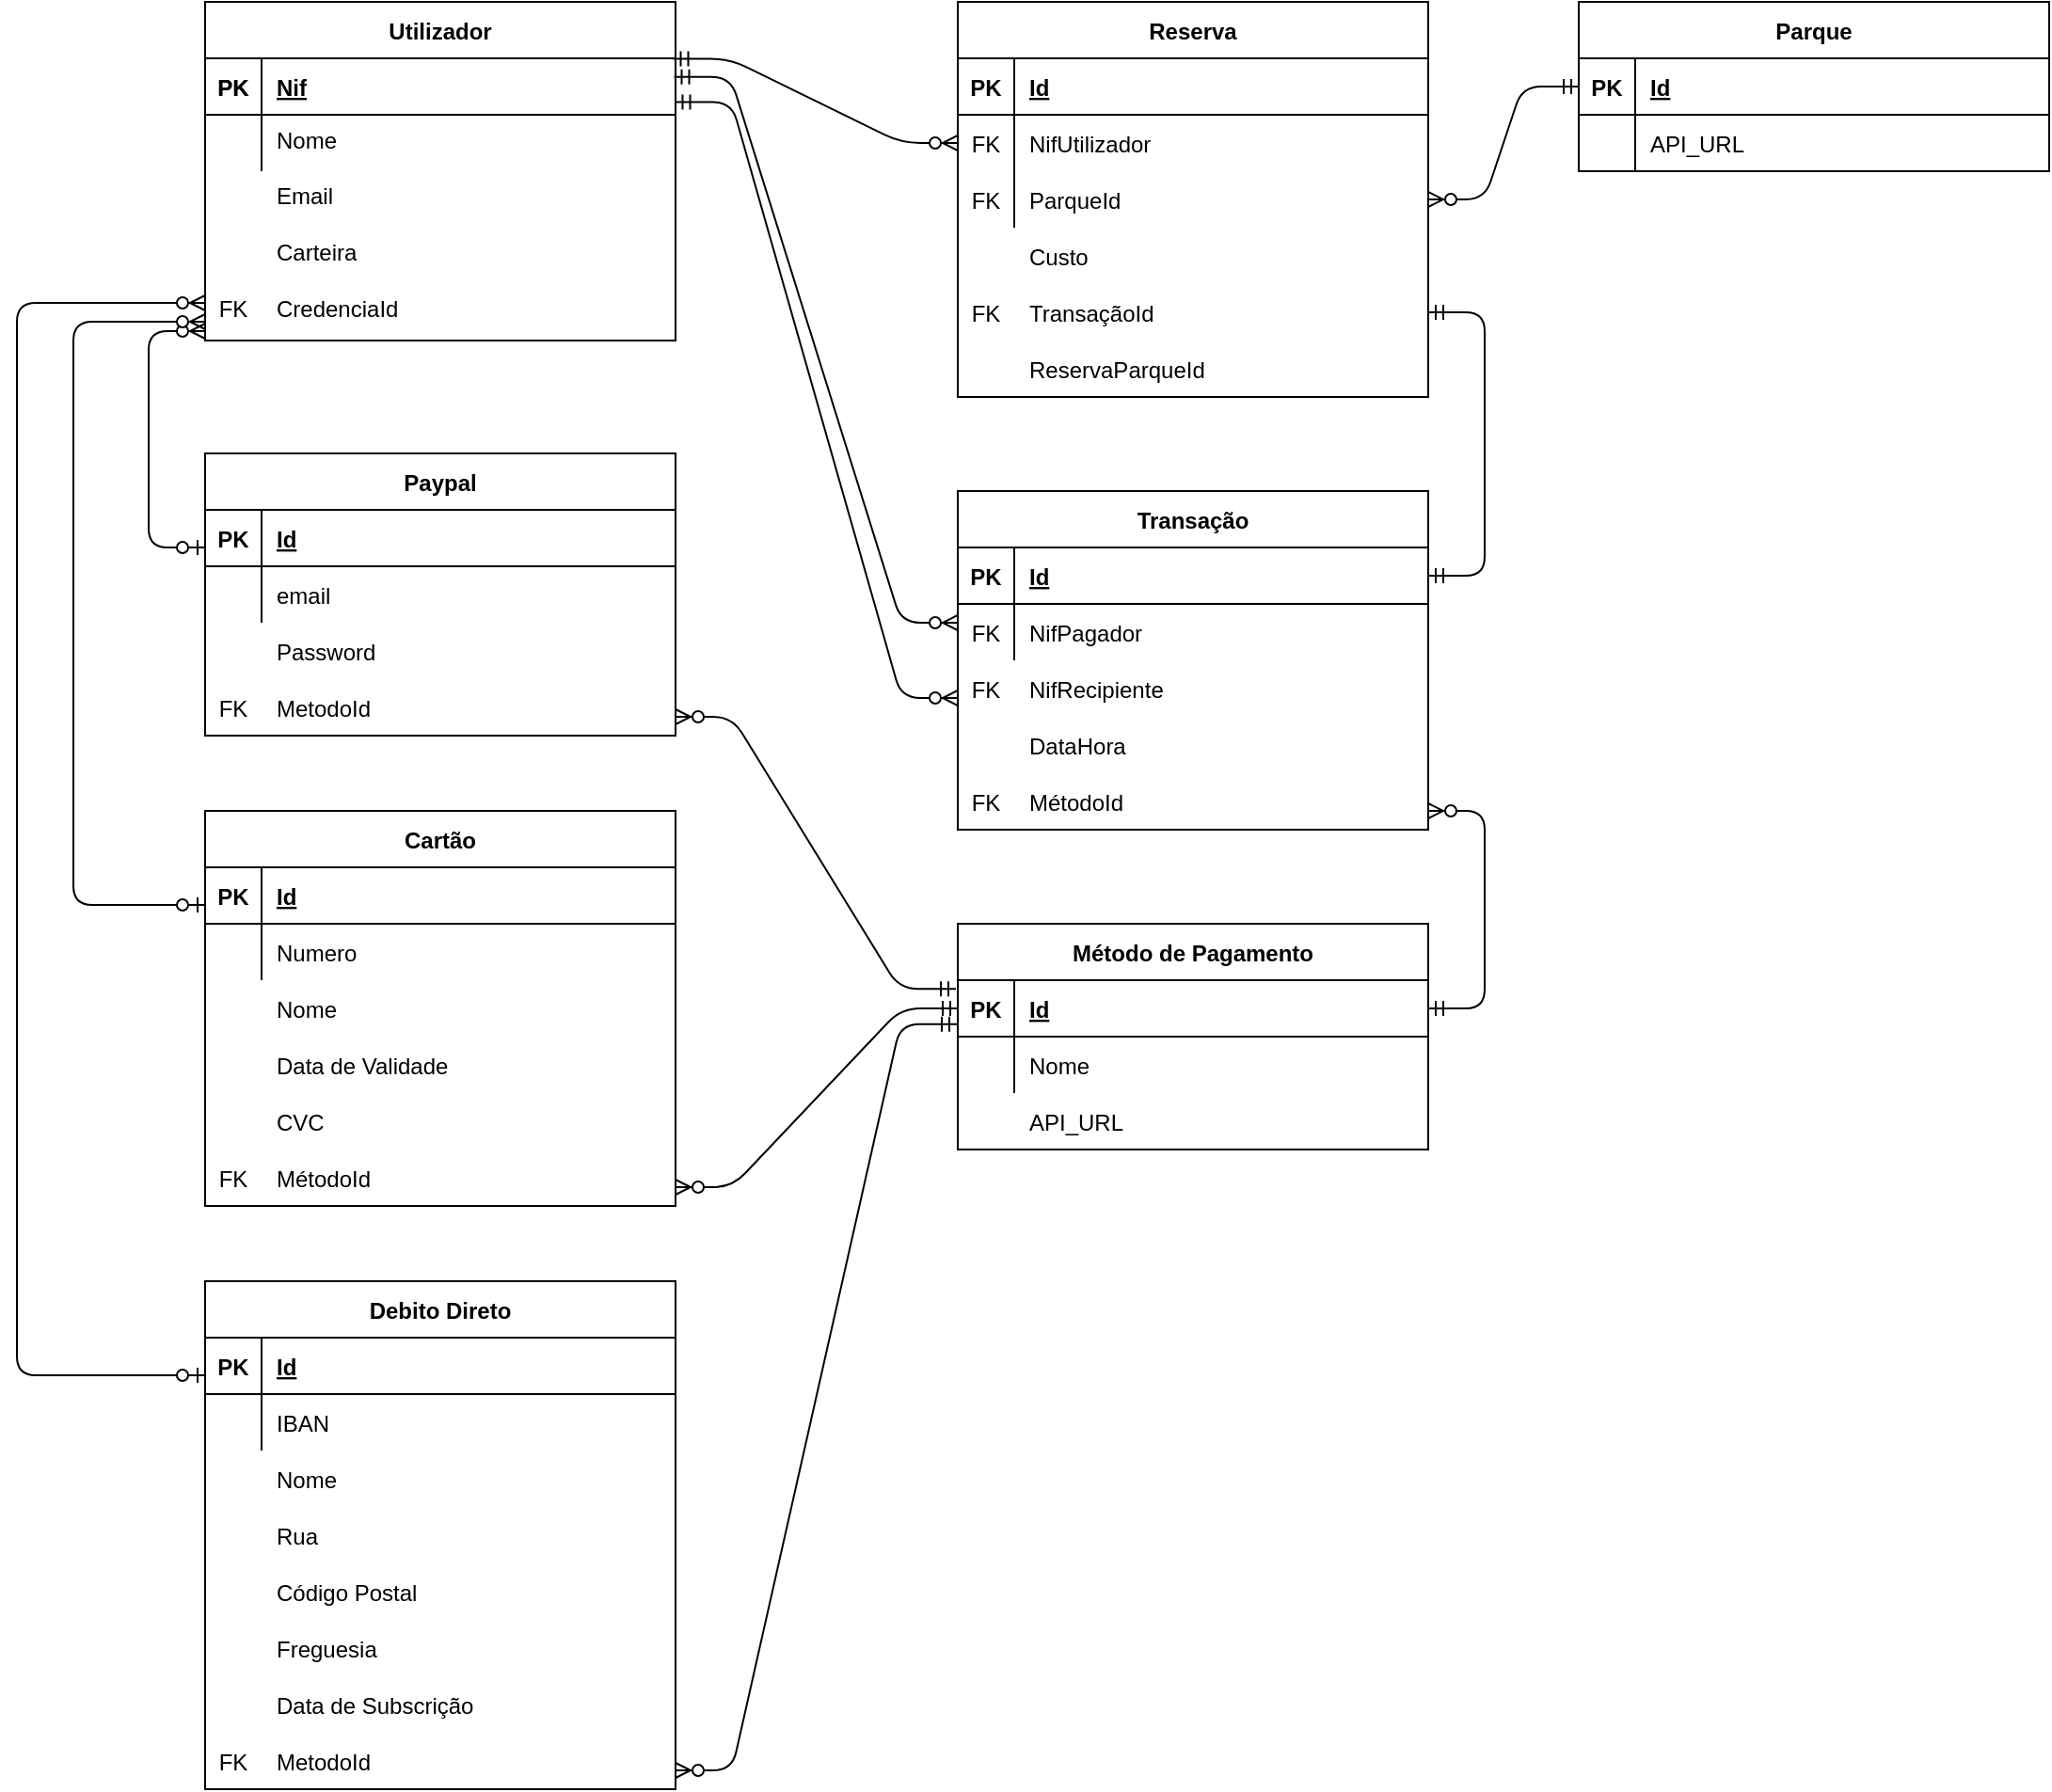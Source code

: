 <mxfile version="14.1.8" type="device"><diagram id="R2lEEEUBdFMjLlhIrx00" name="Page-1"><mxGraphModel dx="2272" dy="822" grid="1" gridSize="10" guides="1" tooltips="1" connect="1" arrows="1" fold="1" page="1" pageScale="1" pageWidth="850" pageHeight="1100" math="0" shadow="0" extFonts="Permanent Marker^https://fonts.googleapis.com/css?family=Permanent+Marker"><root><mxCell id="0"/><mxCell id="1" parent="0"/><mxCell id="C-vyLk0tnHw3VtMMgP7b-13" value="Reserva" style="shape=table;startSize=30;container=1;collapsible=1;childLayout=tableLayout;fixedRows=1;rowLines=0;fontStyle=1;align=center;resizeLast=1;" parent="1" vertex="1"><mxGeometry x="-130" y="520" width="250" height="210" as="geometry"/></mxCell><mxCell id="C-vyLk0tnHw3VtMMgP7b-14" value="" style="shape=partialRectangle;collapsible=0;dropTarget=0;pointerEvents=0;fillColor=none;points=[[0,0.5],[1,0.5]];portConstraint=eastwest;top=0;left=0;right=0;bottom=1;" parent="C-vyLk0tnHw3VtMMgP7b-13" vertex="1"><mxGeometry y="30" width="250" height="30" as="geometry"/></mxCell><mxCell id="C-vyLk0tnHw3VtMMgP7b-15" value="PK" style="shape=partialRectangle;overflow=hidden;connectable=0;fillColor=none;top=0;left=0;bottom=0;right=0;fontStyle=1;" parent="C-vyLk0tnHw3VtMMgP7b-14" vertex="1"><mxGeometry width="30" height="30" as="geometry"/></mxCell><mxCell id="C-vyLk0tnHw3VtMMgP7b-16" value="Id" style="shape=partialRectangle;overflow=hidden;connectable=0;fillColor=none;top=0;left=0;bottom=0;right=0;align=left;spacingLeft=6;fontStyle=5;" parent="C-vyLk0tnHw3VtMMgP7b-14" vertex="1"><mxGeometry x="30" width="220" height="30" as="geometry"/></mxCell><mxCell id="C-vyLk0tnHw3VtMMgP7b-17" value="" style="shape=partialRectangle;collapsible=0;dropTarget=0;pointerEvents=0;fillColor=none;points=[[0,0.5],[1,0.5]];portConstraint=eastwest;top=0;left=0;right=0;bottom=0;" parent="C-vyLk0tnHw3VtMMgP7b-13" vertex="1"><mxGeometry y="60" width="250" height="30" as="geometry"/></mxCell><mxCell id="C-vyLk0tnHw3VtMMgP7b-18" value="FK" style="shape=partialRectangle;overflow=hidden;connectable=0;fillColor=none;top=0;left=0;bottom=0;right=0;" parent="C-vyLk0tnHw3VtMMgP7b-17" vertex="1"><mxGeometry width="30" height="30" as="geometry"/></mxCell><mxCell id="C-vyLk0tnHw3VtMMgP7b-19" value="NifUtilizador" style="shape=partialRectangle;overflow=hidden;connectable=0;fillColor=none;top=0;left=0;bottom=0;right=0;align=left;spacingLeft=6;" parent="C-vyLk0tnHw3VtMMgP7b-17" vertex="1"><mxGeometry x="30" width="220" height="30" as="geometry"/></mxCell><mxCell id="C-vyLk0tnHw3VtMMgP7b-20" value="" style="shape=partialRectangle;collapsible=0;dropTarget=0;pointerEvents=0;fillColor=none;points=[[0,0.5],[1,0.5]];portConstraint=eastwest;top=0;left=0;right=0;bottom=0;" parent="C-vyLk0tnHw3VtMMgP7b-13" vertex="1"><mxGeometry y="90" width="250" height="30" as="geometry"/></mxCell><mxCell id="C-vyLk0tnHw3VtMMgP7b-21" value="" style="shape=partialRectangle;overflow=hidden;connectable=0;fillColor=none;top=0;left=0;bottom=0;right=0;" parent="C-vyLk0tnHw3VtMMgP7b-20" vertex="1"><mxGeometry width="30" height="30" as="geometry"/></mxCell><mxCell id="C-vyLk0tnHw3VtMMgP7b-22" value="ParqueId" style="shape=partialRectangle;overflow=hidden;connectable=0;fillColor=none;top=0;left=0;bottom=0;right=0;align=left;spacingLeft=6;" parent="C-vyLk0tnHw3VtMMgP7b-20" vertex="1"><mxGeometry x="30" width="220" height="30" as="geometry"/></mxCell><mxCell id="C-vyLk0tnHw3VtMMgP7b-23" value="Utilizador" style="shape=table;startSize=30;container=1;collapsible=1;childLayout=tableLayout;fixedRows=1;rowLines=0;fontStyle=1;align=center;resizeLast=1;" parent="1" vertex="1"><mxGeometry x="-530" y="520" width="250" height="180" as="geometry"/></mxCell><mxCell id="C-vyLk0tnHw3VtMMgP7b-24" value="" style="shape=partialRectangle;collapsible=0;dropTarget=0;pointerEvents=0;fillColor=none;points=[[0,0.5],[1,0.5]];portConstraint=eastwest;top=0;left=0;right=0;bottom=1;" parent="C-vyLk0tnHw3VtMMgP7b-23" vertex="1"><mxGeometry y="30" width="250" height="30" as="geometry"/></mxCell><mxCell id="C-vyLk0tnHw3VtMMgP7b-25" value="PK" style="shape=partialRectangle;overflow=hidden;connectable=0;fillColor=none;top=0;left=0;bottom=0;right=0;fontStyle=1;" parent="C-vyLk0tnHw3VtMMgP7b-24" vertex="1"><mxGeometry width="30" height="30" as="geometry"/></mxCell><mxCell id="C-vyLk0tnHw3VtMMgP7b-26" value="Nif" style="shape=partialRectangle;overflow=hidden;connectable=0;fillColor=none;top=0;left=0;bottom=0;right=0;align=left;spacingLeft=6;fontStyle=5;" parent="C-vyLk0tnHw3VtMMgP7b-24" vertex="1"><mxGeometry x="30" width="220" height="30" as="geometry"/></mxCell><mxCell id="C-vyLk0tnHw3VtMMgP7b-27" value="" style="shape=partialRectangle;collapsible=0;dropTarget=0;pointerEvents=0;fillColor=none;points=[[0,0.5],[1,0.5]];portConstraint=eastwest;top=0;left=0;right=0;bottom=0;" parent="C-vyLk0tnHw3VtMMgP7b-23" vertex="1"><mxGeometry y="60" width="250" height="30" as="geometry"/></mxCell><mxCell id="C-vyLk0tnHw3VtMMgP7b-28" value="" style="shape=partialRectangle;overflow=hidden;connectable=0;fillColor=none;top=0;left=0;bottom=0;right=0;" parent="C-vyLk0tnHw3VtMMgP7b-27" vertex="1"><mxGeometry width="30" height="30" as="geometry"/></mxCell><mxCell id="C-vyLk0tnHw3VtMMgP7b-29" value="Nome&#10;" style="shape=partialRectangle;overflow=hidden;connectable=0;fillColor=none;top=0;left=0;bottom=0;right=0;align=left;spacingLeft=6;verticalAlign=top;" parent="C-vyLk0tnHw3VtMMgP7b-27" vertex="1"><mxGeometry x="30" width="220" height="30" as="geometry"/></mxCell><mxCell id="uPfniMxNRSNs1C-RDcd4-1" value="Email" style="shape=partialRectangle;overflow=hidden;connectable=0;fillColor=none;top=0;left=0;bottom=0;right=0;align=left;spacingLeft=6;" parent="1" vertex="1"><mxGeometry x="-500" y="607.5" width="220" height="30" as="geometry"/></mxCell><mxCell id="uPfniMxNRSNs1C-RDcd4-10" value="FK" style="shape=partialRectangle;overflow=hidden;connectable=0;fillColor=none;top=0;left=0;bottom=0;right=0;" parent="1" vertex="1"><mxGeometry x="-130" y="610" width="30" height="30" as="geometry"/></mxCell><mxCell id="uPfniMxNRSNs1C-RDcd4-38" value="" style="edgeStyle=entityRelationEdgeStyle;fontSize=12;html=1;endArrow=ERzeroToMany;startArrow=ERmandOne;startFill=0;endFill=1;exitX=0.995;exitY=0.008;exitDx=0;exitDy=0;exitPerimeter=0;entryX=0;entryY=0.5;entryDx=0;entryDy=0;" parent="1" source="C-vyLk0tnHw3VtMMgP7b-24" target="C-vyLk0tnHw3VtMMgP7b-17" edge="1"><mxGeometry width="100" height="100" relative="1" as="geometry"><mxPoint x="-260" y="305" as="sourcePoint"/><mxPoint x="-160" y="595" as="targetPoint"/></mxGeometry></mxCell><mxCell id="H_MGkfjJHt6eu8A_M0wW-10" value="Custo" style="shape=partialRectangle;overflow=hidden;connectable=0;fillColor=none;top=0;left=0;bottom=0;right=0;align=left;spacingLeft=6;" parent="1" vertex="1"><mxGeometry x="-100" y="640" width="220" height="30" as="geometry"/></mxCell><mxCell id="H_MGkfjJHt6eu8A_M0wW-11" value="Carteira" style="shape=partialRectangle;overflow=hidden;connectable=0;fillColor=none;top=0;left=0;bottom=0;right=0;align=left;spacingLeft=6;" parent="1" vertex="1"><mxGeometry x="-500" y="637.5" width="220" height="30" as="geometry"/></mxCell><mxCell id="H_MGkfjJHt6eu8A_M0wW-12" value="TransaçãoId" style="shape=partialRectangle;overflow=hidden;connectable=0;fillColor=none;top=0;left=0;bottom=0;right=0;align=left;spacingLeft=6;" parent="1" vertex="1"><mxGeometry x="-100" y="670" width="220" height="30" as="geometry"/></mxCell><mxCell id="H_MGkfjJHt6eu8A_M0wW-13" value="CredenciaId" style="shape=partialRectangle;overflow=hidden;connectable=0;fillColor=none;top=0;left=0;bottom=0;right=0;align=left;spacingLeft=6;" parent="1" vertex="1"><mxGeometry x="-500" y="667.5" width="220" height="30" as="geometry"/></mxCell><mxCell id="H_MGkfjJHt6eu8A_M0wW-34" value="PK" style="shape=partialRectangle;overflow=hidden;connectable=0;fillColor=none;top=0;left=0;bottom=0;right=0;fontStyle=1;" parent="1" vertex="1"><mxGeometry x="-530" y="550" width="30" height="30" as="geometry"/></mxCell><mxCell id="H_MGkfjJHt6eu8A_M0wW-35" value="" style="shape=partialRectangle;overflow=hidden;connectable=0;fillColor=none;top=0;left=0;bottom=0;right=0;" parent="1" vertex="1"><mxGeometry x="-530" y="580" width="30" height="30" as="geometry"/></mxCell><mxCell id="H_MGkfjJHt6eu8A_M0wW-111" value="Parque" style="shape=table;startSize=30;container=1;collapsible=1;childLayout=tableLayout;fixedRows=1;rowLines=0;fontStyle=1;align=center;resizeLast=1;" parent="1" vertex="1"><mxGeometry x="200" y="520" width="250" height="90" as="geometry"/></mxCell><mxCell id="H_MGkfjJHt6eu8A_M0wW-112" value="" style="shape=partialRectangle;collapsible=0;dropTarget=0;pointerEvents=0;fillColor=none;points=[[0,0.5],[1,0.5]];portConstraint=eastwest;top=0;left=0;right=0;bottom=1;" parent="H_MGkfjJHt6eu8A_M0wW-111" vertex="1"><mxGeometry y="30" width="250" height="30" as="geometry"/></mxCell><mxCell id="H_MGkfjJHt6eu8A_M0wW-113" value="PK" style="shape=partialRectangle;overflow=hidden;connectable=0;fillColor=none;top=0;left=0;bottom=0;right=0;fontStyle=1;" parent="H_MGkfjJHt6eu8A_M0wW-112" vertex="1"><mxGeometry width="30" height="30" as="geometry"/></mxCell><mxCell id="H_MGkfjJHt6eu8A_M0wW-114" value="Id" style="shape=partialRectangle;overflow=hidden;connectable=0;fillColor=none;top=0;left=0;bottom=0;right=0;align=left;spacingLeft=6;fontStyle=5;" parent="H_MGkfjJHt6eu8A_M0wW-112" vertex="1"><mxGeometry x="30" width="220" height="30" as="geometry"/></mxCell><mxCell id="H_MGkfjJHt6eu8A_M0wW-115" value="" style="shape=partialRectangle;collapsible=0;dropTarget=0;pointerEvents=0;fillColor=none;points=[[0,0.5],[1,0.5]];portConstraint=eastwest;top=0;left=0;right=0;bottom=0;" parent="H_MGkfjJHt6eu8A_M0wW-111" vertex="1"><mxGeometry y="60" width="250" height="30" as="geometry"/></mxCell><mxCell id="H_MGkfjJHt6eu8A_M0wW-116" value="" style="shape=partialRectangle;overflow=hidden;connectable=0;fillColor=none;top=0;left=0;bottom=0;right=0;" parent="H_MGkfjJHt6eu8A_M0wW-115" vertex="1"><mxGeometry width="30" height="30" as="geometry"/></mxCell><mxCell id="H_MGkfjJHt6eu8A_M0wW-117" value="" style="shape=partialRectangle;overflow=hidden;connectable=0;fillColor=none;top=0;left=0;bottom=0;right=0;align=left;spacingLeft=6;" parent="H_MGkfjJHt6eu8A_M0wW-115" vertex="1"><mxGeometry x="30" width="220" height="30" as="geometry"/></mxCell><mxCell id="y2zFeEls5KG-QXAh1viX-1" value="API_URL" style="shape=partialRectangle;overflow=hidden;connectable=0;fillColor=none;top=0;left=0;bottom=0;right=0;align=left;spacingLeft=6;" parent="1" vertex="1"><mxGeometry x="230" y="580" width="220" height="30" as="geometry"/></mxCell><mxCell id="VtBUJFhKD9UVIZgG9fQY-17" value="Método de Pagamento" style="shape=table;startSize=30;container=1;collapsible=1;childLayout=tableLayout;fixedRows=1;rowLines=0;fontStyle=1;align=center;resizeLast=1;" parent="1" vertex="1"><mxGeometry x="-130" y="1010" width="250" height="120" as="geometry"/></mxCell><mxCell id="VtBUJFhKD9UVIZgG9fQY-18" value="" style="shape=partialRectangle;collapsible=0;dropTarget=0;pointerEvents=0;fillColor=none;points=[[0,0.5],[1,0.5]];portConstraint=eastwest;top=0;left=0;right=0;bottom=1;" parent="VtBUJFhKD9UVIZgG9fQY-17" vertex="1"><mxGeometry y="30" width="250" height="30" as="geometry"/></mxCell><mxCell id="VtBUJFhKD9UVIZgG9fQY-19" value="PK" style="shape=partialRectangle;overflow=hidden;connectable=0;fillColor=none;top=0;left=0;bottom=0;right=0;fontStyle=1;" parent="VtBUJFhKD9UVIZgG9fQY-18" vertex="1"><mxGeometry width="30" height="30" as="geometry"/></mxCell><mxCell id="VtBUJFhKD9UVIZgG9fQY-20" value="Id" style="shape=partialRectangle;overflow=hidden;connectable=0;fillColor=none;top=0;left=0;bottom=0;right=0;align=left;spacingLeft=6;fontStyle=5;" parent="VtBUJFhKD9UVIZgG9fQY-18" vertex="1"><mxGeometry x="30" width="220" height="30" as="geometry"/></mxCell><mxCell id="VtBUJFhKD9UVIZgG9fQY-21" value="" style="shape=partialRectangle;collapsible=0;dropTarget=0;pointerEvents=0;fillColor=none;points=[[0,0.5],[1,0.5]];portConstraint=eastwest;top=0;left=0;right=0;bottom=0;" parent="VtBUJFhKD9UVIZgG9fQY-17" vertex="1"><mxGeometry y="60" width="250" height="30" as="geometry"/></mxCell><mxCell id="VtBUJFhKD9UVIZgG9fQY-22" value="" style="shape=partialRectangle;overflow=hidden;connectable=0;fillColor=none;top=0;left=0;bottom=0;right=0;" parent="VtBUJFhKD9UVIZgG9fQY-21" vertex="1"><mxGeometry width="30" height="30" as="geometry"/></mxCell><mxCell id="VtBUJFhKD9UVIZgG9fQY-23" value="Nome" style="shape=partialRectangle;overflow=hidden;connectable=0;fillColor=none;top=0;left=0;bottom=0;right=0;align=left;spacingLeft=6;" parent="VtBUJFhKD9UVIZgG9fQY-21" vertex="1"><mxGeometry x="30" width="220" height="30" as="geometry"/></mxCell><mxCell id="VtBUJFhKD9UVIZgG9fQY-26" value="FK" style="shape=partialRectangle;overflow=hidden;connectable=0;fillColor=none;top=0;left=0;bottom=0;right=0;" parent="1" vertex="1"><mxGeometry x="-130" y="670" width="30" height="30" as="geometry"/></mxCell><mxCell id="VtBUJFhKD9UVIZgG9fQY-29" value="" style="edgeStyle=entityRelationEdgeStyle;fontSize=12;html=1;endArrow=ERmandOne;startArrow=ERzeroToMany;startFill=1;endFill=0;entryX=-0.004;entryY=0.153;entryDx=0;entryDy=0;entryPerimeter=0;" parent="1" target="VtBUJFhKD9UVIZgG9fQY-18" edge="1"><mxGeometry width="100" height="100" relative="1" as="geometry"><mxPoint x="-280" y="900" as="sourcePoint"/><mxPoint x="-140" y="30" as="targetPoint"/></mxGeometry></mxCell><mxCell id="VtBUJFhKD9UVIZgG9fQY-30" value="" style="edgeStyle=entityRelationEdgeStyle;fontSize=12;html=1;endArrow=ERmandOne;startArrow=ERmandOne;startFill=0;endFill=0;entryX=1;entryY=0.5;entryDx=0;entryDy=0;" parent="1" target="3WNZmVPoU_2eU9YbpyH_-2" edge="1"><mxGeometry width="100" height="100" relative="1" as="geometry"><mxPoint x="120" y="685" as="sourcePoint"/><mxPoint x="180" y="860" as="targetPoint"/></mxGeometry></mxCell><mxCell id="VtBUJFhKD9UVIZgG9fQY-31" value="FK" style="shape=partialRectangle;overflow=hidden;connectable=0;fillColor=none;top=0;left=0;bottom=0;right=0;" parent="1" vertex="1"><mxGeometry x="-530" y="667.5" width="30" height="30" as="geometry"/></mxCell><mxCell id="lcicw5WhmbjZJDbnkrp3-1" value="" style="edgeStyle=entityRelationEdgeStyle;fontSize=12;html=1;endArrow=ERmandOne;endFill=0;startArrow=ERzeroToMany;exitX=1;exitY=0.5;exitDx=0;exitDy=0;startFill=1;entryX=0;entryY=0.5;entryDx=0;entryDy=0;" parent="1" source="C-vyLk0tnHw3VtMMgP7b-20" target="H_MGkfjJHt6eu8A_M0wW-112" edge="1"><mxGeometry width="100" height="100" relative="1" as="geometry"><mxPoint x="180" y="660" as="sourcePoint"/><mxPoint x="280" y="560" as="targetPoint"/></mxGeometry></mxCell><mxCell id="lcicw5WhmbjZJDbnkrp3-2" value="ReservaParqueId" style="shape=partialRectangle;overflow=hidden;connectable=0;fillColor=none;top=0;left=0;bottom=0;right=0;align=left;spacingLeft=6;" parent="1" vertex="1"><mxGeometry x="-100" y="700" width="220" height="30" as="geometry"/></mxCell><mxCell id="lcicw5WhmbjZJDbnkrp3-4" value="API_URL" style="shape=partialRectangle;overflow=hidden;connectable=0;fillColor=none;top=0;left=0;bottom=0;right=0;align=left;spacingLeft=6;" parent="1" vertex="1"><mxGeometry x="-100" y="1100" width="220" height="30" as="geometry"/></mxCell><mxCell id="3WNZmVPoU_2eU9YbpyH_-1" value="Transação" style="shape=table;startSize=30;container=1;collapsible=1;childLayout=tableLayout;fixedRows=1;rowLines=0;fontStyle=1;align=center;resizeLast=1;" parent="1" vertex="1"><mxGeometry x="-130" y="780" width="250" height="180" as="geometry"/></mxCell><mxCell id="3WNZmVPoU_2eU9YbpyH_-2" value="" style="shape=partialRectangle;collapsible=0;dropTarget=0;pointerEvents=0;fillColor=none;points=[[0,0.5],[1,0.5]];portConstraint=eastwest;top=0;left=0;right=0;bottom=1;" parent="3WNZmVPoU_2eU9YbpyH_-1" vertex="1"><mxGeometry y="30" width="250" height="30" as="geometry"/></mxCell><mxCell id="3WNZmVPoU_2eU9YbpyH_-3" value="PK" style="shape=partialRectangle;overflow=hidden;connectable=0;fillColor=none;top=0;left=0;bottom=0;right=0;fontStyle=1;" parent="3WNZmVPoU_2eU9YbpyH_-2" vertex="1"><mxGeometry width="30" height="30" as="geometry"/></mxCell><mxCell id="3WNZmVPoU_2eU9YbpyH_-4" value="Id" style="shape=partialRectangle;overflow=hidden;connectable=0;fillColor=none;top=0;left=0;bottom=0;right=0;align=left;spacingLeft=6;fontStyle=5;" parent="3WNZmVPoU_2eU9YbpyH_-2" vertex="1"><mxGeometry x="30" width="220" height="30" as="geometry"/></mxCell><mxCell id="3WNZmVPoU_2eU9YbpyH_-5" value="" style="shape=partialRectangle;collapsible=0;dropTarget=0;pointerEvents=0;fillColor=none;points=[[0,0.5],[1,0.5]];portConstraint=eastwest;top=0;left=0;right=0;bottom=0;" parent="3WNZmVPoU_2eU9YbpyH_-1" vertex="1"><mxGeometry y="60" width="250" height="30" as="geometry"/></mxCell><mxCell id="3WNZmVPoU_2eU9YbpyH_-6" value="" style="shape=partialRectangle;overflow=hidden;connectable=0;fillColor=none;top=0;left=0;bottom=0;right=0;" parent="3WNZmVPoU_2eU9YbpyH_-5" vertex="1"><mxGeometry width="30" height="30" as="geometry"/></mxCell><mxCell id="3WNZmVPoU_2eU9YbpyH_-7" value="NifPagador" style="shape=partialRectangle;overflow=hidden;connectable=0;fillColor=none;top=0;left=0;bottom=0;right=0;align=left;spacingLeft=6;" parent="3WNZmVPoU_2eU9YbpyH_-5" vertex="1"><mxGeometry x="30" width="220" height="30" as="geometry"/></mxCell><mxCell id="3WNZmVPoU_2eU9YbpyH_-8" value="NifRecipiente" style="shape=partialRectangle;overflow=hidden;connectable=0;fillColor=none;top=0;left=0;bottom=0;right=0;align=left;spacingLeft=6;" parent="1" vertex="1"><mxGeometry x="-100" y="870" width="220" height="30" as="geometry"/></mxCell><mxCell id="3WNZmVPoU_2eU9YbpyH_-9" value="DataHora" style="shape=partialRectangle;overflow=hidden;connectable=0;fillColor=none;top=0;left=0;bottom=0;right=0;align=left;spacingLeft=6;" parent="1" vertex="1"><mxGeometry x="-100" y="900" width="220" height="30" as="geometry"/></mxCell><mxCell id="3WNZmVPoU_2eU9YbpyH_-10" value="MétodoId" style="shape=partialRectangle;overflow=hidden;connectable=0;fillColor=none;top=0;left=0;bottom=0;right=0;align=left;spacingLeft=6;" parent="1" vertex="1"><mxGeometry x="-100" y="930" width="220" height="30" as="geometry"/></mxCell><mxCell id="3WNZmVPoU_2eU9YbpyH_-12" value="FK" style="shape=partialRectangle;overflow=hidden;connectable=0;fillColor=none;top=0;left=0;bottom=0;right=0;" parent="1" vertex="1"><mxGeometry x="-130" y="930" width="30" height="30" as="geometry"/></mxCell><mxCell id="3WNZmVPoU_2eU9YbpyH_-13" value="" style="edgeStyle=entityRelationEdgeStyle;fontSize=12;html=1;endArrow=ERmandOne;startArrow=ERzeroToMany;startFill=1;endFill=0;entryX=1;entryY=0.5;entryDx=0;entryDy=0;" parent="1" target="VtBUJFhKD9UVIZgG9fQY-18" edge="1"><mxGeometry width="100" height="100" relative="1" as="geometry"><mxPoint x="120" y="950" as="sourcePoint"/><mxPoint x="130" y="1070" as="targetPoint"/></mxGeometry></mxCell><mxCell id="3WNZmVPoU_2eU9YbpyH_-14" value="FK" style="shape=partialRectangle;overflow=hidden;connectable=0;fillColor=none;top=0;left=0;bottom=0;right=0;" parent="1" vertex="1"><mxGeometry x="-130" y="840" width="30" height="30" as="geometry"/></mxCell><mxCell id="3WNZmVPoU_2eU9YbpyH_-15" value="FK" style="shape=partialRectangle;overflow=hidden;connectable=0;fillColor=none;top=0;left=0;bottom=0;right=0;" parent="1" vertex="1"><mxGeometry x="-130" y="870" width="30" height="30" as="geometry"/></mxCell><mxCell id="3WNZmVPoU_2eU9YbpyH_-16" value="" style="edgeStyle=entityRelationEdgeStyle;fontSize=12;html=1;endArrow=ERzeroToMany;startArrow=ERmandOne;startFill=0;endFill=1;exitX=0.997;exitY=0.33;exitDx=0;exitDy=0;exitPerimeter=0;" parent="1" source="C-vyLk0tnHw3VtMMgP7b-24" edge="1"><mxGeometry width="100" height="100" relative="1" as="geometry"><mxPoint x="-210" y="360.0" as="sourcePoint"/><mxPoint x="-130" y="850" as="targetPoint"/></mxGeometry></mxCell><mxCell id="3WNZmVPoU_2eU9YbpyH_-17" value="" style="edgeStyle=entityRelationEdgeStyle;fontSize=12;html=1;endArrow=ERzeroToMany;startArrow=ERmandOne;startFill=0;endFill=1;exitX=0.999;exitY=0.776;exitDx=0;exitDy=0;exitPerimeter=0;" parent="1" source="C-vyLk0tnHw3VtMMgP7b-24" edge="1"><mxGeometry width="100" height="100" relative="1" as="geometry"><mxPoint x="-280" y="320" as="sourcePoint"/><mxPoint x="-130" y="890" as="targetPoint"/></mxGeometry></mxCell><mxCell id="b41EKokbpOYec8EVCXop-1" value="Paypal" style="shape=table;startSize=30;container=1;collapsible=1;childLayout=tableLayout;fixedRows=1;rowLines=0;fontStyle=1;align=center;resizeLast=1;" parent="1" vertex="1"><mxGeometry x="-530" y="760" width="250" height="150" as="geometry"/></mxCell><mxCell id="b41EKokbpOYec8EVCXop-2" value="" style="shape=partialRectangle;collapsible=0;dropTarget=0;pointerEvents=0;fillColor=none;points=[[0,0.5],[1,0.5]];portConstraint=eastwest;top=0;left=0;right=0;bottom=1;" parent="b41EKokbpOYec8EVCXop-1" vertex="1"><mxGeometry y="30" width="250" height="30" as="geometry"/></mxCell><mxCell id="b41EKokbpOYec8EVCXop-3" value="PK" style="shape=partialRectangle;overflow=hidden;connectable=0;fillColor=none;top=0;left=0;bottom=0;right=0;fontStyle=1;" parent="b41EKokbpOYec8EVCXop-2" vertex="1"><mxGeometry width="30" height="30" as="geometry"/></mxCell><mxCell id="b41EKokbpOYec8EVCXop-4" value="Id" style="shape=partialRectangle;overflow=hidden;connectable=0;fillColor=none;top=0;left=0;bottom=0;right=0;align=left;spacingLeft=6;fontStyle=5;" parent="b41EKokbpOYec8EVCXop-2" vertex="1"><mxGeometry x="30" width="220" height="30" as="geometry"/></mxCell><mxCell id="b41EKokbpOYec8EVCXop-5" value="" style="shape=partialRectangle;collapsible=0;dropTarget=0;pointerEvents=0;fillColor=none;points=[[0,0.5],[1,0.5]];portConstraint=eastwest;top=0;left=0;right=0;bottom=0;" parent="b41EKokbpOYec8EVCXop-1" vertex="1"><mxGeometry y="60" width="250" height="30" as="geometry"/></mxCell><mxCell id="b41EKokbpOYec8EVCXop-6" value="" style="shape=partialRectangle;overflow=hidden;connectable=0;fillColor=none;top=0;left=0;bottom=0;right=0;" parent="b41EKokbpOYec8EVCXop-5" vertex="1"><mxGeometry width="30" height="30" as="geometry"/></mxCell><mxCell id="b41EKokbpOYec8EVCXop-7" value="" style="shape=partialRectangle;overflow=hidden;connectable=0;fillColor=none;top=0;left=0;bottom=0;right=0;align=left;spacingLeft=6;" parent="b41EKokbpOYec8EVCXop-5" vertex="1"><mxGeometry x="30" width="220" height="30" as="geometry"/></mxCell><mxCell id="b41EKokbpOYec8EVCXop-8" value="email" style="shape=partialRectangle;overflow=hidden;connectable=0;fillColor=none;top=0;left=0;bottom=0;right=0;align=left;spacingLeft=6;" parent="1" vertex="1"><mxGeometry x="-500" y="820" width="220" height="30" as="geometry"/></mxCell><mxCell id="b41EKokbpOYec8EVCXop-9" value="Cartão" style="shape=table;startSize=30;container=1;collapsible=1;childLayout=tableLayout;fixedRows=1;rowLines=0;fontStyle=1;align=center;resizeLast=1;" parent="1" vertex="1"><mxGeometry x="-530" y="950" width="250" height="210" as="geometry"/></mxCell><mxCell id="b41EKokbpOYec8EVCXop-10" value="" style="shape=partialRectangle;collapsible=0;dropTarget=0;pointerEvents=0;fillColor=none;points=[[0,0.5],[1,0.5]];portConstraint=eastwest;top=0;left=0;right=0;bottom=1;" parent="b41EKokbpOYec8EVCXop-9" vertex="1"><mxGeometry y="30" width="250" height="30" as="geometry"/></mxCell><mxCell id="b41EKokbpOYec8EVCXop-11" value="PK" style="shape=partialRectangle;overflow=hidden;connectable=0;fillColor=none;top=0;left=0;bottom=0;right=0;fontStyle=1;" parent="b41EKokbpOYec8EVCXop-10" vertex="1"><mxGeometry width="30" height="30" as="geometry"/></mxCell><mxCell id="b41EKokbpOYec8EVCXop-12" value="Id" style="shape=partialRectangle;overflow=hidden;connectable=0;fillColor=none;top=0;left=0;bottom=0;right=0;align=left;spacingLeft=6;fontStyle=5;" parent="b41EKokbpOYec8EVCXop-10" vertex="1"><mxGeometry x="30" width="220" height="30" as="geometry"/></mxCell><mxCell id="b41EKokbpOYec8EVCXop-13" value="" style="shape=partialRectangle;collapsible=0;dropTarget=0;pointerEvents=0;fillColor=none;points=[[0,0.5],[1,0.5]];portConstraint=eastwest;top=0;left=0;right=0;bottom=0;" parent="b41EKokbpOYec8EVCXop-9" vertex="1"><mxGeometry y="60" width="250" height="30" as="geometry"/></mxCell><mxCell id="b41EKokbpOYec8EVCXop-14" value="" style="shape=partialRectangle;overflow=hidden;connectable=0;fillColor=none;top=0;left=0;bottom=0;right=0;" parent="b41EKokbpOYec8EVCXop-13" vertex="1"><mxGeometry width="30" height="30" as="geometry"/></mxCell><mxCell id="b41EKokbpOYec8EVCXop-15" value="" style="shape=partialRectangle;overflow=hidden;connectable=0;fillColor=none;top=0;left=0;bottom=0;right=0;align=left;spacingLeft=6;" parent="b41EKokbpOYec8EVCXop-13" vertex="1"><mxGeometry x="30" width="220" height="30" as="geometry"/></mxCell><mxCell id="b41EKokbpOYec8EVCXop-16" value="Numero" style="shape=partialRectangle;overflow=hidden;connectable=0;fillColor=none;top=0;left=0;bottom=0;right=0;align=left;spacingLeft=6;" parent="1" vertex="1"><mxGeometry x="-500" y="1010" width="220" height="30" as="geometry"/></mxCell><mxCell id="b41EKokbpOYec8EVCXop-17" value="Debito Direto" style="shape=table;startSize=30;container=1;collapsible=1;childLayout=tableLayout;fixedRows=1;rowLines=0;fontStyle=1;align=center;resizeLast=1;" parent="1" vertex="1"><mxGeometry x="-530" y="1200" width="250" height="270" as="geometry"/></mxCell><mxCell id="b41EKokbpOYec8EVCXop-18" value="" style="shape=partialRectangle;collapsible=0;dropTarget=0;pointerEvents=0;fillColor=none;points=[[0,0.5],[1,0.5]];portConstraint=eastwest;top=0;left=0;right=0;bottom=1;" parent="b41EKokbpOYec8EVCXop-17" vertex="1"><mxGeometry y="30" width="250" height="30" as="geometry"/></mxCell><mxCell id="b41EKokbpOYec8EVCXop-19" value="PK" style="shape=partialRectangle;overflow=hidden;connectable=0;fillColor=none;top=0;left=0;bottom=0;right=0;fontStyle=1;" parent="b41EKokbpOYec8EVCXop-18" vertex="1"><mxGeometry width="30" height="30" as="geometry"/></mxCell><mxCell id="b41EKokbpOYec8EVCXop-20" value="Id" style="shape=partialRectangle;overflow=hidden;connectable=0;fillColor=none;top=0;left=0;bottom=0;right=0;align=left;spacingLeft=6;fontStyle=5;" parent="b41EKokbpOYec8EVCXop-18" vertex="1"><mxGeometry x="30" width="220" height="30" as="geometry"/></mxCell><mxCell id="b41EKokbpOYec8EVCXop-21" value="" style="shape=partialRectangle;collapsible=0;dropTarget=0;pointerEvents=0;fillColor=none;points=[[0,0.5],[1,0.5]];portConstraint=eastwest;top=0;left=0;right=0;bottom=0;" parent="b41EKokbpOYec8EVCXop-17" vertex="1"><mxGeometry y="60" width="250" height="30" as="geometry"/></mxCell><mxCell id="b41EKokbpOYec8EVCXop-22" value="" style="shape=partialRectangle;overflow=hidden;connectable=0;fillColor=none;top=0;left=0;bottom=0;right=0;" parent="b41EKokbpOYec8EVCXop-21" vertex="1"><mxGeometry width="30" height="30" as="geometry"/></mxCell><mxCell id="b41EKokbpOYec8EVCXop-23" value="" style="shape=partialRectangle;overflow=hidden;connectable=0;fillColor=none;top=0;left=0;bottom=0;right=0;align=left;spacingLeft=6;" parent="b41EKokbpOYec8EVCXop-21" vertex="1"><mxGeometry x="30" width="220" height="30" as="geometry"/></mxCell><mxCell id="b41EKokbpOYec8EVCXop-24" value="IBAN" style="shape=partialRectangle;overflow=hidden;connectable=0;fillColor=none;top=0;left=0;bottom=0;right=0;align=left;spacingLeft=6;" parent="1" vertex="1"><mxGeometry x="-500" y="1260" width="220" height="30" as="geometry"/></mxCell><mxCell id="b41EKokbpOYec8EVCXop-25" value="Password" style="shape=partialRectangle;overflow=hidden;connectable=0;fillColor=none;top=0;left=0;bottom=0;right=0;align=left;spacingLeft=6;" parent="1" vertex="1"><mxGeometry x="-500" y="850" width="220" height="30" as="geometry"/></mxCell><mxCell id="b41EKokbpOYec8EVCXop-26" value="MetodoId" style="shape=partialRectangle;overflow=hidden;connectable=0;fillColor=none;top=0;left=0;bottom=0;right=0;align=left;spacingLeft=6;" parent="1" vertex="1"><mxGeometry x="-500" y="880" width="220" height="30" as="geometry"/></mxCell><mxCell id="b41EKokbpOYec8EVCXop-27" value="Nome" style="shape=partialRectangle;overflow=hidden;connectable=0;fillColor=none;top=0;left=0;bottom=0;right=0;align=left;spacingLeft=6;" parent="1" vertex="1"><mxGeometry x="-500" y="1040" width="220" height="30" as="geometry"/></mxCell><mxCell id="b41EKokbpOYec8EVCXop-28" value="Data de Validade" style="shape=partialRectangle;overflow=hidden;connectable=0;fillColor=none;top=0;left=0;bottom=0;right=0;align=left;spacingLeft=6;" parent="1" vertex="1"><mxGeometry x="-500" y="1070" width="220" height="30" as="geometry"/></mxCell><mxCell id="b41EKokbpOYec8EVCXop-29" value="CVC" style="shape=partialRectangle;overflow=hidden;connectable=0;fillColor=none;top=0;left=0;bottom=0;right=0;align=left;spacingLeft=6;" parent="1" vertex="1"><mxGeometry x="-500" y="1100" width="220" height="30" as="geometry"/></mxCell><mxCell id="b41EKokbpOYec8EVCXop-30" value="MétodoId" style="shape=partialRectangle;overflow=hidden;connectable=0;fillColor=none;top=0;left=0;bottom=0;right=0;align=left;spacingLeft=6;" parent="1" vertex="1"><mxGeometry x="-500" y="1130" width="220" height="30" as="geometry"/></mxCell><mxCell id="b41EKokbpOYec8EVCXop-31" value="Nome" style="shape=partialRectangle;overflow=hidden;connectable=0;fillColor=none;top=0;left=0;bottom=0;right=0;align=left;spacingLeft=6;" parent="1" vertex="1"><mxGeometry x="-500" y="1290" width="220" height="30" as="geometry"/></mxCell><mxCell id="b41EKokbpOYec8EVCXop-32" value="Rua" style="shape=partialRectangle;overflow=hidden;connectable=0;fillColor=none;top=0;left=0;bottom=0;right=0;align=left;spacingLeft=6;" parent="1" vertex="1"><mxGeometry x="-500" y="1320" width="220" height="30" as="geometry"/></mxCell><mxCell id="b41EKokbpOYec8EVCXop-33" value="Código Postal" style="shape=partialRectangle;overflow=hidden;connectable=0;fillColor=none;top=0;left=0;bottom=0;right=0;align=left;spacingLeft=6;" parent="1" vertex="1"><mxGeometry x="-500" y="1350" width="220" height="30" as="geometry"/></mxCell><mxCell id="b41EKokbpOYec8EVCXop-34" value="Freguesia" style="shape=partialRectangle;overflow=hidden;connectable=0;fillColor=none;top=0;left=0;bottom=0;right=0;align=left;spacingLeft=6;" parent="1" vertex="1"><mxGeometry x="-500" y="1380" width="220" height="30" as="geometry"/></mxCell><mxCell id="b41EKokbpOYec8EVCXop-35" value="Data de Subscrição" style="shape=partialRectangle;overflow=hidden;connectable=0;fillColor=none;top=0;left=0;bottom=0;right=0;align=left;spacingLeft=6;" parent="1" vertex="1"><mxGeometry x="-500" y="1410" width="220" height="30" as="geometry"/></mxCell><mxCell id="b41EKokbpOYec8EVCXop-36" value="MetodoId" style="shape=partialRectangle;overflow=hidden;connectable=0;fillColor=none;top=0;left=0;bottom=0;right=0;align=left;spacingLeft=6;" parent="1" vertex="1"><mxGeometry x="-500" y="1440" width="220" height="30" as="geometry"/></mxCell><mxCell id="b41EKokbpOYec8EVCXop-37" value="FK" style="shape=partialRectangle;overflow=hidden;connectable=0;fillColor=none;top=0;left=0;bottom=0;right=0;" parent="1" vertex="1"><mxGeometry x="-530" y="880" width="30" height="30" as="geometry"/></mxCell><mxCell id="b41EKokbpOYec8EVCXop-38" value="FK" style="shape=partialRectangle;overflow=hidden;connectable=0;fillColor=none;top=0;left=0;bottom=0;right=0;" parent="1" vertex="1"><mxGeometry x="-530" y="1130" width="30" height="30" as="geometry"/></mxCell><mxCell id="b41EKokbpOYec8EVCXop-39" value="FK" style="shape=partialRectangle;overflow=hidden;connectable=0;fillColor=none;top=0;left=0;bottom=0;right=0;" parent="1" vertex="1"><mxGeometry x="-530" y="1440" width="30" height="30" as="geometry"/></mxCell><mxCell id="b41EKokbpOYec8EVCXop-40" value="" style="edgeStyle=orthogonalEdgeStyle;fontSize=12;html=1;endArrow=ERzeroToMany;endFill=1;startArrow=ERzeroToOne;rounded=1;startFill=1;" parent="1" edge="1"><mxGeometry width="100" height="100" relative="1" as="geometry"><mxPoint x="-530" y="810" as="sourcePoint"/><mxPoint x="-530" y="695" as="targetPoint"/><Array as="points"><mxPoint x="-530" y="810"/><mxPoint x="-560" y="810"/><mxPoint x="-560" y="695"/></Array></mxGeometry></mxCell><mxCell id="b41EKokbpOYec8EVCXop-41" value="" style="edgeStyle=entityRelationEdgeStyle;fontSize=12;html=1;endArrow=ERmandOne;startArrow=ERzeroToMany;startFill=1;endFill=0;entryX=0;entryY=0.5;entryDx=0;entryDy=0;" parent="1" target="VtBUJFhKD9UVIZgG9fQY-18" edge="1"><mxGeometry width="100" height="100" relative="1" as="geometry"><mxPoint x="-280" y="1150" as="sourcePoint"/><mxPoint x="-140" y="789" as="targetPoint"/></mxGeometry></mxCell><mxCell id="b41EKokbpOYec8EVCXop-42" value="" style="edgeStyle=entityRelationEdgeStyle;fontSize=12;html=1;endArrow=ERmandOne;startArrow=ERzeroToMany;startFill=1;endFill=0;entryX=-0.002;entryY=0.78;entryDx=0;entryDy=0;entryPerimeter=0;" parent="1" target="VtBUJFhKD9UVIZgG9fQY-18" edge="1"><mxGeometry width="100" height="100" relative="1" as="geometry"><mxPoint x="-280" y="1460" as="sourcePoint"/><mxPoint x="-140" y="799" as="targetPoint"/></mxGeometry></mxCell><mxCell id="b41EKokbpOYec8EVCXop-43" value="" style="edgeStyle=orthogonalEdgeStyle;fontSize=12;html=1;endArrow=ERzeroToMany;endFill=1;startArrow=ERzeroToOne;exitX=0;exitY=0.667;exitDx=0;exitDy=0;rounded=1;startFill=1;exitPerimeter=0;" parent="1" source="b41EKokbpOYec8EVCXop-10" edge="1"><mxGeometry width="100" height="100" relative="1" as="geometry"><mxPoint x="-570" y="815" as="sourcePoint"/><mxPoint x="-530" y="690" as="targetPoint"/><Array as="points"><mxPoint x="-600" y="1000"/><mxPoint x="-600" y="690"/></Array></mxGeometry></mxCell><mxCell id="b41EKokbpOYec8EVCXop-45" value="" style="edgeStyle=orthogonalEdgeStyle;fontSize=12;html=1;endArrow=ERzeroToMany;endFill=1;startArrow=ERzeroToOne;rounded=1;startFill=1;" parent="1" source="b41EKokbpOYec8EVCXop-18" edge="1"><mxGeometry width="100" height="100" relative="1" as="geometry"><mxPoint x="-560" y="990.01" as="sourcePoint"/><mxPoint x="-530" y="680" as="targetPoint"/><Array as="points"><mxPoint x="-630" y="1250"/><mxPoint x="-630" y="680"/></Array></mxGeometry></mxCell></root></mxGraphModel></diagram></mxfile>